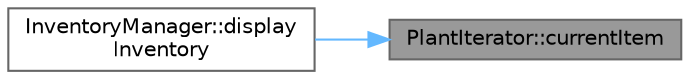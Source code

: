 digraph "PlantIterator::currentItem"
{
 // INTERACTIVE_SVG=YES
 // LATEX_PDF_SIZE
  bgcolor="transparent";
  edge [fontname=Helvetica,fontsize=10,labelfontname=Helvetica,labelfontsize=10];
  node [fontname=Helvetica,fontsize=10,shape=box,height=0.2,width=0.4];
  rankdir="RL";
  Node1 [id="Node000001",label="PlantIterator::currentItem",height=0.2,width=0.4,color="gray40", fillcolor="grey60", style="filled", fontcolor="black",tooltip="Gets the current plant in the iteration."];
  Node1 -> Node2 [id="edge1_Node000001_Node000002",dir="back",color="steelblue1",style="solid",tooltip=" "];
  Node2 [id="Node000002",label="InventoryManager::display\lInventory",height=0.2,width=0.4,color="grey40", fillcolor="white", style="filled",URL="$class_inventory_manager.html#a7042c4fe7b95a2eac8cbb55afd309029",tooltip="Displays all plants in the inventory using iteration."];
}
